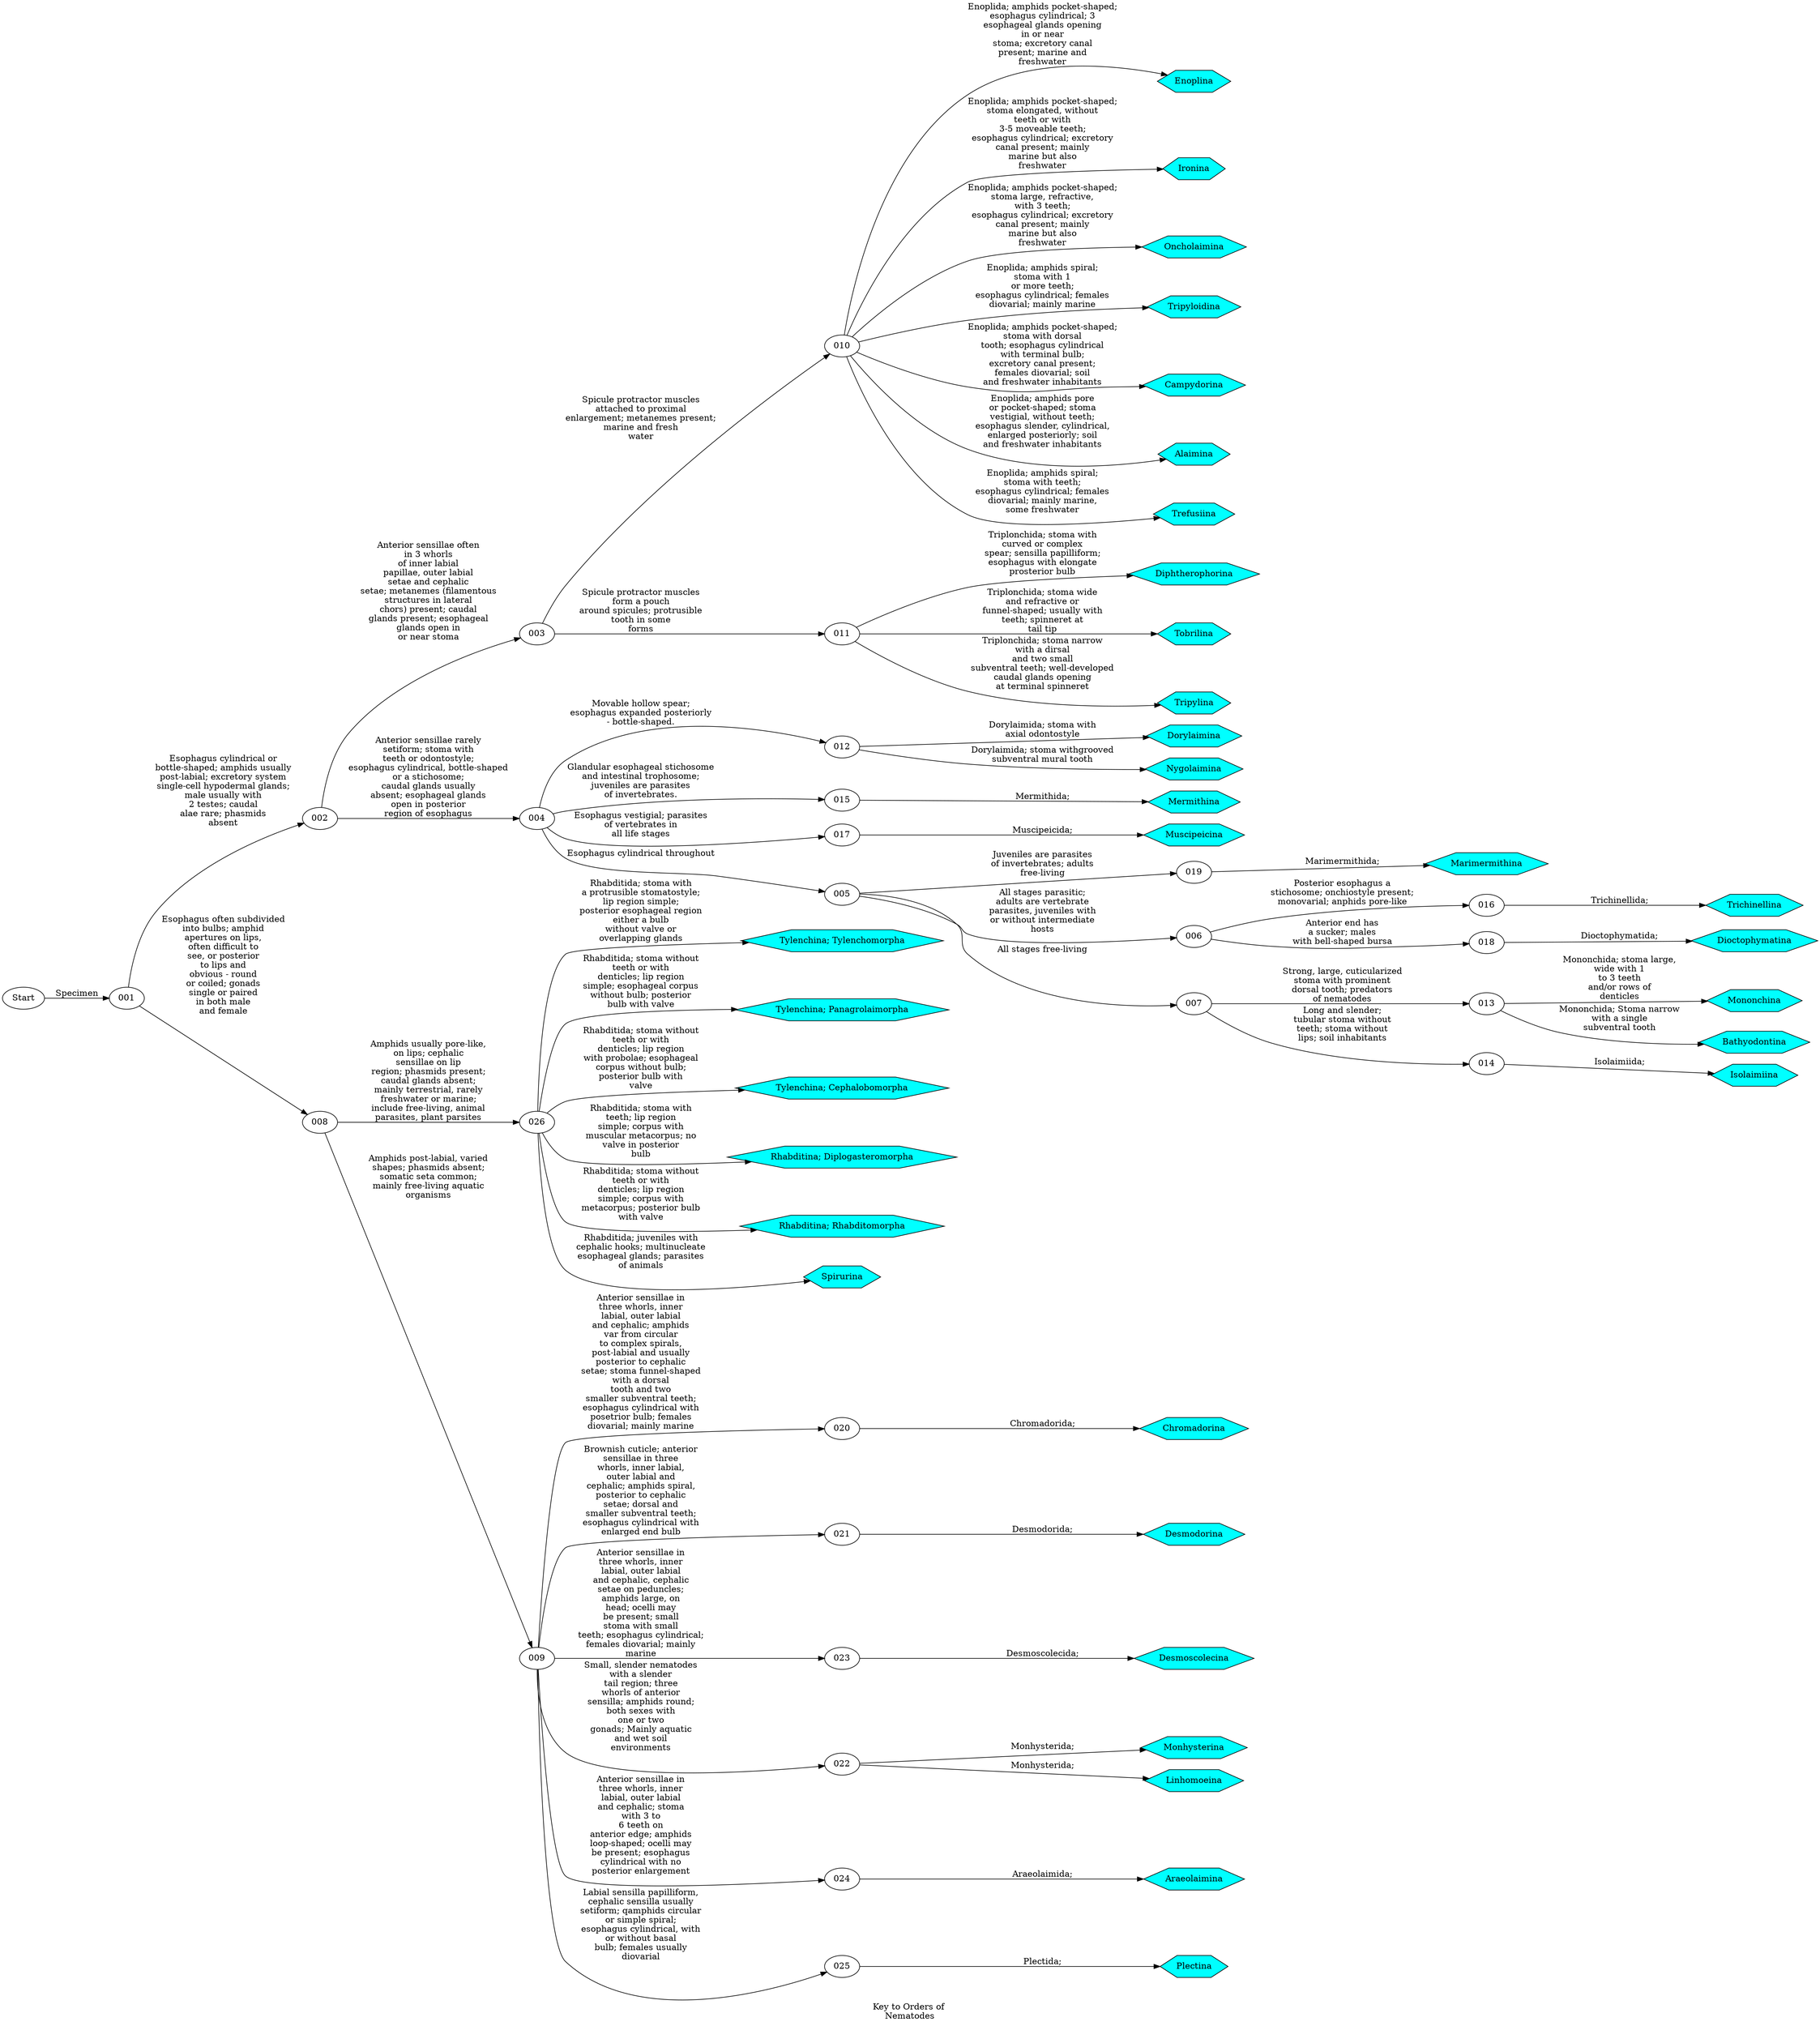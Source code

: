 digraph GraphTitle {
	graph [rankdir=LR remincross=True]
	label="Key to Orders of 
Nematodes"
	Enoplina
 [label=Enoplina
 fillcolor=aqua shape=hexagon style=filled]
	Ironina
 [label=Ironina
 fillcolor=aqua shape=hexagon style=filled]
	Oncholaimina
 [label=Oncholaimina
 fillcolor=aqua shape=hexagon style=filled]
	Tripyloidina
 [label=Tripyloidina
 fillcolor=aqua shape=hexagon style=filled]
	Campydorina
 [label=Campydorina
 fillcolor=aqua shape=hexagon style=filled]
	Alaimina
 [label=Alaimina
 fillcolor=aqua shape=hexagon style=filled]
	Trefusiina
 [label=Trefusiina
 fillcolor=aqua shape=hexagon style=filled]
	Diphtherophorina
 [label=Diphtherophorina
 fillcolor=aqua shape=hexagon style=filled]
	Tobrilina
 [label=Tobrilina
 fillcolor=aqua shape=hexagon style=filled]
	Tripylina
 [label=Tripylina
 fillcolor=aqua shape=hexagon style=filled]
	Dorylaimina
 [label=Dorylaimina
 fillcolor=aqua shape=hexagon style=filled]
	Nygolaimina
 [label=Nygolaimina
 fillcolor=aqua shape=hexagon style=filled]
	Mononchina
 [label=Mononchina
 fillcolor=aqua shape=hexagon style=filled]
	Bathyodontina
 [label=Bathyodontina
 fillcolor=aqua shape=hexagon style=filled]
	Isolaimiina
 [label=Isolaimiina
 fillcolor=aqua shape=hexagon style=filled]
	Mermithina
 [label=Mermithina
 fillcolor=aqua shape=hexagon style=filled]
	Trichinellina
 [label=Trichinellina
 fillcolor=aqua shape=hexagon style=filled]
	Muscipeicina
 [label=Muscipeicina
 fillcolor=aqua shape=hexagon style=filled]
	Dioctophymatina
 [label=Dioctophymatina
 fillcolor=aqua shape=hexagon style=filled]
	Marimermithina
 [label=Marimermithina
 fillcolor=aqua shape=hexagon style=filled]
	Chromadorina
 [label=Chromadorina
 fillcolor=aqua shape=hexagon style=filled]
	Desmodorina
 [label=Desmodorina
 fillcolor=aqua shape=hexagon style=filled]
	Monhysterina
 [label=Monhysterina
 fillcolor=aqua shape=hexagon style=filled]
	Linhomoeina
 [label=Linhomoeina
 fillcolor=aqua shape=hexagon style=filled]
	Desmoscolecina
 [label=Desmoscolecina
 fillcolor=aqua shape=hexagon style=filled]
	Araeolaimina
 [label=Araeolaimina
 fillcolor=aqua shape=hexagon style=filled]
	Plectina
 [label=Plectina
 fillcolor=aqua shape=hexagon style=filled]
	"Tylenchina; Tylenchomorpha
" [label="Tylenchina; Tylenchomorpha
" fillcolor=aqua shape=hexagon style=filled]
	"Tylenchina; Panagrolaimorpha
" [label="Tylenchina; Panagrolaimorpha
" fillcolor=aqua shape=hexagon style=filled]
	"Tylenchina; Cephalobomorpha
" [label="Tylenchina; Cephalobomorpha
" fillcolor=aqua shape=hexagon style=filled]
	"Rhabditina; Diplogasteromorpha
" [label="Rhabditina; Diplogasteromorpha
" fillcolor=aqua shape=hexagon style=filled]
	"Rhabditina; Rhabditomorpha
" [label="Rhabditina; Rhabditomorpha
" fillcolor=aqua shape=hexagon style=filled]
	Spirurina
 [label=Spirurina
 fillcolor=aqua shape=hexagon style=filled]
	Start
 -> 001
 [label=Specimen
]
	001
 -> 002
 [label="Esophagus cylindrical or
bottle-shaped; amphids usually
post-labial; excretory system
single-cell hypodermal glands;
male usually with
2 testes; caudal
alae rare; phasmids
absent
"]
	001
 -> 008
 [label="Esophagus often subdivided
into bulbs; amphid
apertures on lips,
often difficult to
see, or posterior
to lips and
obvious - round
or coiled; gonads
single or paired
in both male
and female
"]
	002
 -> 003
 [label="Anterior sensillae often
in 3 whorls
of inner labial
papillae, outer labial
setae and cephalic
setae; metanemes (filamentous
structures in lateral
chors) present; caudal
glands present; esophageal
glands open in
or near stoma
"]
	002
 -> 004
 [label="Anterior sensillae rarely
setiform; stoma with
teeth or odontostyle;
esophagus cylindrical, bottle-shaped
or a stichosome;
caudal glands usually
absent; esophageal glands
open in posterior
region of esophagus
"]
	003
 -> 010
 [label="Spicule protractor muscles
attached to proximal
enlargement; metanemes present;
marine and fresh
water
"]
	003
 -> 011
 [label="Spicule protractor muscles
form a pouch
around spicules; protrusible
tooth in some
forms
"]
	004
 -> 012
 [label="Movable hollow spear;
esophagus expanded posteriorly
- bottle-shaped.
"]
	004
 -> 015
 [label="Glandular esophageal stichosome
and intestinal trophosome;
juveniles are parasites
of invertebrates.
"]
	004
 -> 017
 [label="Esophagus vestigial; parasites
of vertebrates in
all life stages
"]
	004
 -> 005
 [label="Esophagus cylindrical throughout
"]
	005
 -> 019
 [label="Juveniles are parasites
of invertebrates; adults
free-living
"]
	005
 -> 006
 [label="All stages parasitic;
adults are vertebrate
parasites, juveniles with
or without intermediate
hosts
"]
	005
 -> 007
 [label="All stages free-living
"]
	006
 -> 016
 [label="Posterior esophagus a
stichosome; onchiostyle present;
monovarial; anphids pore-like
"]
	006
 -> 018
 [label="Anterior end has
a sucker; males
with bell-shaped bursa
"]
	007
 -> 013
 [label="Strong, large, cuticularized
stoma with prominent
dorsal tooth; predators
of nematodes
"]
	007
 -> 014
 [label="Long and slender;
tubular stoma without
teeth; stoma without
lips; soil inhabitants
"]
	008
 -> 026
 [label="Amphids usually pore-like,
on lips; cephalic
sensillae on lip
region; phasmids present;
caudal glands absent;
mainly terrestrial, rarely
freshwater or marine;
include free-living, animal
parasites, plant parsites
"]
	008
 -> 009
 [label="Amphids post-labial, varied
shapes; phasmids absent;
somatic seta common;
mainly free-living aquatic
organisms
"]
	009
 -> 020
 [label="Anterior sensillae in
three whorls, inner
labial, outer labial
and cephalic; amphids
var from circular
to complex spirals,
post-labial and usually
posterior to cephalic
setae; stoma funnel-shaped
with a dorsal
tooth and two
smaller subventral teeth;
esophagus cylindrical with
posetrior bulb; females
diovarial; mainly marine
"]
	009
 -> 021
 [label="Brownish cuticle; anterior
sensillae in three
whorls, inner labial,
outer labial and
cephalic; amphids spiral,
posterior to cephalic
setae; dorsal and
smaller subventral teeth;
esophagus cylindrical with
enlarged end bulb
"]
	009
 -> 023
 [label="Anterior sensillae in
three whorls, inner
labial, outer labial
and cephalic, cephalic
setae on peduncles;
amphids large, on
head; ocelli may
be present; small
stoma with small
teeth; esophagus cylindrical;
females diovarial; mainly
marine
"]
	009
 -> 022
 [label="Small, slender nematodes
with a slender
tail region; three
whorls of anterior
sensilla; amphids round;
both sexes with
one or two
gonads; Mainly aquatic
and wet soil
environments
"]
	009
 -> 024
 [label="Anterior sensillae in
three whorls, inner
labial, outer labial
and cephalic; stoma
with 3 to
6 teeth on
anterior edge; amphids
loop-shaped; ocelli may
be present; esophagus
cylindrical with no
posterior enlargement
"]
	009
 -> 025
 [label="Labial sensilla papilliform,
cephalic sensilla usually
setiform; qamphids circular
or simple spiral;
esophagus cylindrical, with
or without basal
bulb; females usually
diovarial
"]
	010
 -> Enoplina
 [label="Enoplida; amphids pocket-shaped;
esophagus cylindrical; 3
esophageal glands opening
in or near
stoma; excretory canal
present; marine and
freshwater
"]
	010
 -> Ironina
 [label="Enoplida; amphids pocket-shaped;
stoma elongated, without
teeth or with
3-5 moveable teeth;
esophagus cylindrical; excretory
canal present; mainly
marine but also
freshwater
"]
	010
 -> Oncholaimina
 [label="Enoplida; amphids pocket-shaped;
stoma large, refractive,
with 3 teeth;
esophagus cylindrical; excretory
canal present; mainly
marine but also
freshwater
"]
	010
 -> Tripyloidina
 [label="Enoplida; amphids spiral;
stoma with 1
or more teeth;
esophagus cylindrical; females
diovarial; mainly marine
"]
	010
 -> Campydorina
 [label="Enoplida; amphids pocket-shaped;
stoma with dorsal
tooth; esophagus cylindrical
with terminal bulb;
excretory canal present;
females diovarial; soil
and freshwater inhabitants
"]
	010
 -> Alaimina
 [label="Enoplida; amphids pore
or pocket-shaped; stoma
vestigial, without teeth;
esophagus slender, cylindrical,
enlarged posteriorly; soil
and freshwater inhabitants
"]
	010
 -> Trefusiina
 [label="Enoplida; amphids spiral;
stoma with teeth;
esophagus cylindrical; females
diovarial; mainly marine,
some freshwater
"]
	011
 -> Diphtherophorina
 [label="Triplonchida; stoma with
curved or complex
spear; sensilla papilliform;
esophagus with elongate
prosterior bulb
"]
	011
 -> Tobrilina
 [label="Triplonchida; stoma wide
and refractive or
funnel-shaped; usually with
teeth; spinneret at
tail tip
"]
	011
 -> Tripylina
 [label="Triplonchida; stoma narrow
with a dirsal
and two small
subventral teeth; well-developed
caudal glands opening
at terminal spinneret
"]
	012
 -> Dorylaimina
 [label="Dorylaimida; stoma with
axial odontostyle
"]
	012
 -> Nygolaimina
 [label="Dorylaimida; stoma withgrooved
subventral mural tooth
"]
	013
 -> Mononchina
 [label="Mononchida; stoma large,
wide with 1
to 3 teeth
and/or rows of
denticles
"]
	013
 -> Bathyodontina
 [label="Mononchida; Stoma narrow
with a single
subventral tooth
"]
	014
 -> Isolaimiina
 [label="Isolaimiida;
"]
	015
 -> Mermithina
 [label="Mermithida;
"]
	016
 -> Trichinellina
 [label="Trichinellida;
"]
	017
 -> Muscipeicina
 [label="Muscipeicida;
"]
	018
 -> Dioctophymatina
 [label="Dioctophymatida;
"]
	019
 -> Marimermithina
 [label="Marimermithida;
"]
	020
 -> Chromadorina
 [label="Chromadorida;
"]
	021
 -> Desmodorina
 [label="Desmodorida;
"]
	022
 -> Monhysterina
 [label="Monhysterida;
"]
	022
 -> Linhomoeina
 [label="Monhysterida;
"]
	023
 -> Desmoscolecina
 [label="Desmoscolecida;
"]
	024
 -> Araeolaimina
 [label="Araeolaimida;
"]
	025
 -> Plectina
 [label="Plectida;
"]
	026
 -> "Tylenchina; Tylenchomorpha
" [label="Rhabditida; stoma with
a protrusible stomatostyle;
lip region simple;
posterior esophageal region
either a bulb
without valve or
overlapping glands
"]
	026
 -> "Tylenchina; Panagrolaimorpha
" [label="Rhabditida; stoma without
teeth or with
denticles; lip region
simple; esophageal corpus
without bulb; posterior
bulb with valve
"]
	026
 -> "Tylenchina; Cephalobomorpha
" [label="Rhabditida; stoma without
teeth or with
denticles; lip region
with probolae; esophageal
corpus without bulb;
posterior bulb with
valve
"]
	026
 -> "Rhabditina; Diplogasteromorpha
" [label="Rhabditida; stoma with
teeth; lip region
simple; corpus with
muscular metacorpus; no
valve in posterior
bulb
"]
	026
 -> "Rhabditina; Rhabditomorpha
" [label="Rhabditida; stoma without
teeth or with
denticles; lip region
simple; corpus with
metacorpus; posterior bulb
with valve
"]
	026
 -> Spirurina
 [label="Rhabditida; juveniles with
cephalic hooks; multinucleate
esophageal glands; parasites
of animals
"]
}
